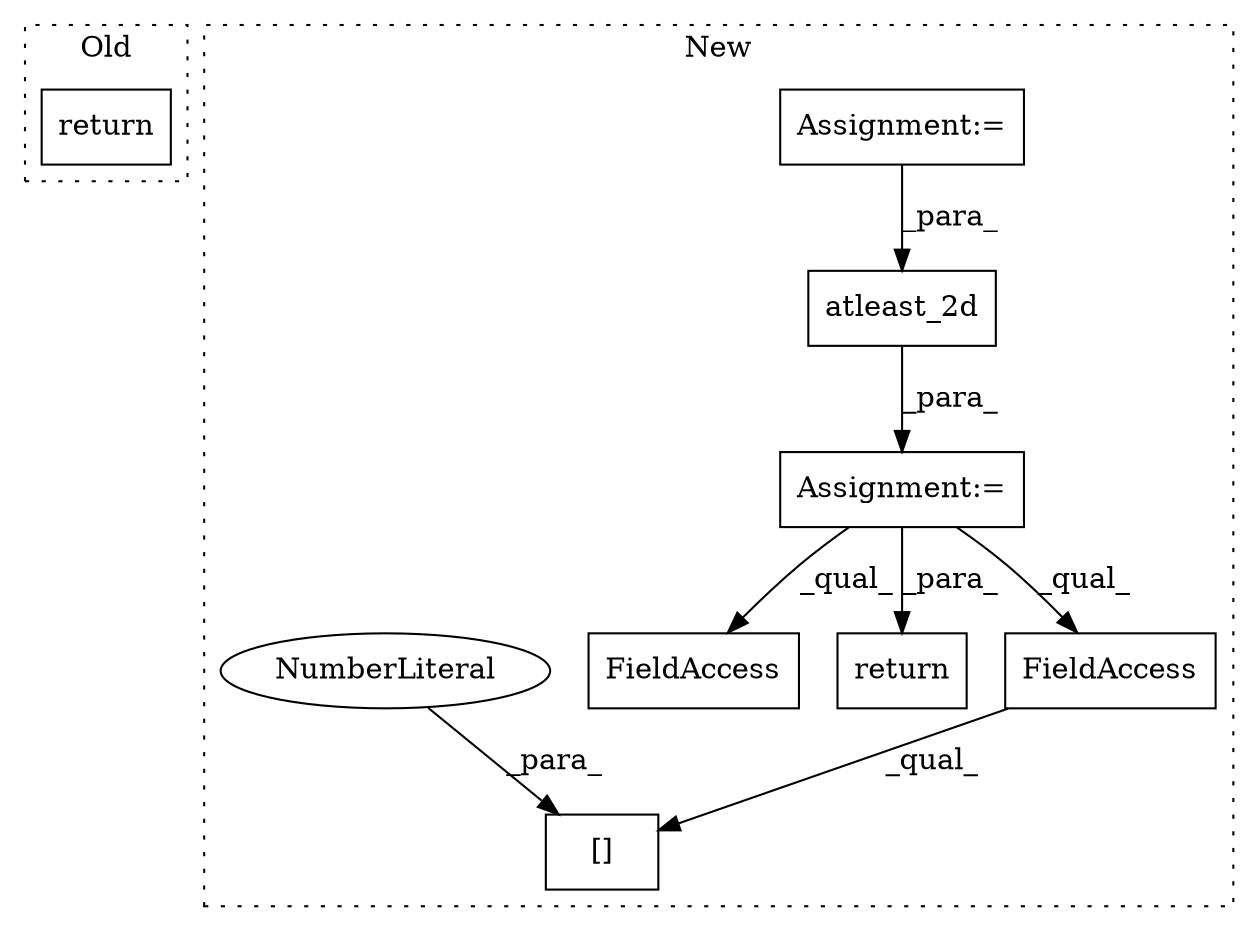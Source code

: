 digraph G {
subgraph cluster0 {
1 [label="return" a="41" s="2278" l="7" shape="box"];
label = "Old";
style="dotted";
}
subgraph cluster1 {
2 [label="atleast_2d" a="32" s="2641,2653" l="11,1" shape="box"];
3 [label="FieldAccess" a="22" s="2700" l="7" shape="box"];
4 [label="return" a="41" s="3598" l="7" shape="box"];
5 [label="FieldAccess" a="22" s="3098" l="7" shape="box"];
6 [label="Assignment:=" a="7" s="2523" l="1" shape="box"];
7 [label="Assignment:=" a="7" s="2634" l="1" shape="box"];
8 [label="[]" a="2" s="3098,3107" l="8,1" shape="box"];
9 [label="NumberLiteral" a="34" s="3106" l="1" shape="ellipse"];
label = "New";
style="dotted";
}
2 -> 7 [label="_para_"];
5 -> 8 [label="_qual_"];
6 -> 2 [label="_para_"];
7 -> 5 [label="_qual_"];
7 -> 3 [label="_qual_"];
7 -> 4 [label="_para_"];
9 -> 8 [label="_para_"];
}